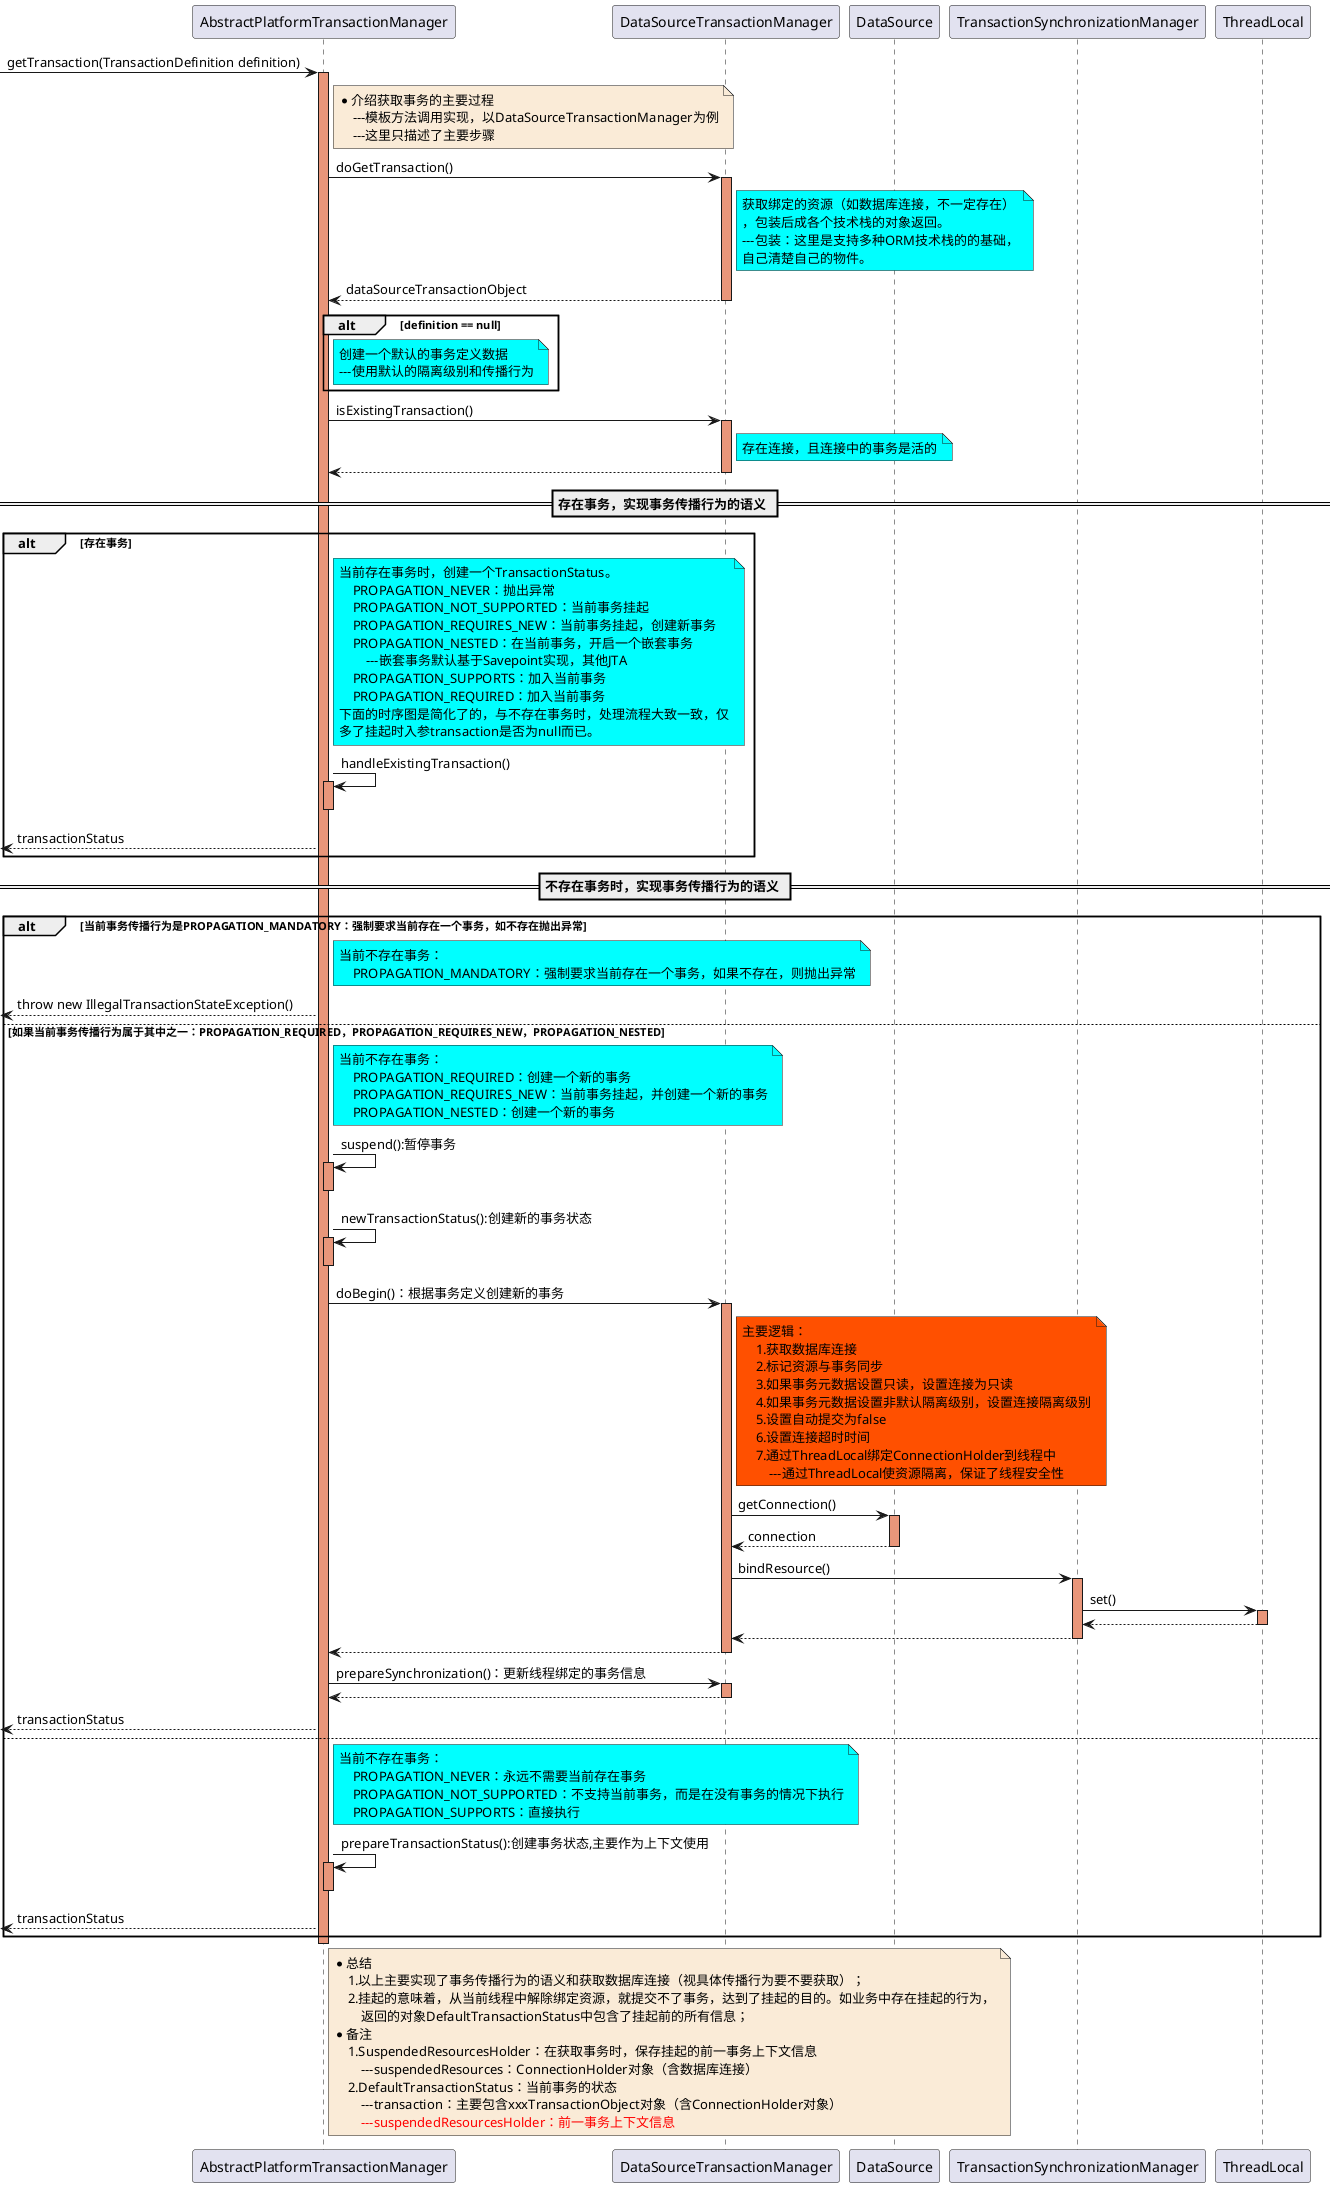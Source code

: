 @startuml
-> AbstractPlatformTransactionManager: getTransaction(TransactionDefinition definition)
activate AbstractPlatformTransactionManager #DarkSalmon

note right of AbstractPlatformTransactionManager #FAEBD7
    *介绍获取事务的主要过程
        ---模板方法调用实现，以DataSourceTransactionManager为例
        ---这里只描述了主要步骤
end note

    AbstractPlatformTransactionManager -> DataSourceTransactionManager : doGetTransaction()
    activate DataSourceTransactionManager #DarkSalmon
        note right of DataSourceTransactionManager #aqua
            获取绑定的资源（如数据库连接，不一定存在）
            ，包装后成各个技术栈的对象返回。
            ---包装：这里是支持多种ORM技术栈的的基础，
            自己清楚自己的物件。
        end note

    DataSourceTransactionManager --> AbstractPlatformTransactionManager : dataSourceTransactionObject
    deactivate DataSourceTransactionManager

    alt definition == null
        note right of AbstractPlatformTransactionManager #aqua
            创建一个默认的事务定义数据
            ---使用默认的隔离级别和传播行为
        end note
    end

    AbstractPlatformTransactionManager -> DataSourceTransactionManager : isExistingTransaction()
    activate DataSourceTransactionManager #DarkSalmon
        note right of DataSourceTransactionManager #aqua
            存在连接，且连接中的事务是活的
        end note
    DataSourceTransactionManager --> AbstractPlatformTransactionManager
    deactivate DataSourceTransactionManager
== 存在事务，实现事务传播行为的语义 ==
    alt 存在事务
        note right of AbstractPlatformTransactionManager #aqua
            当前存在事务时，创建一个TransactionStatus。
                PROPAGATION_NEVER：抛出异常
                PROPAGATION_NOT_SUPPORTED：当前事务挂起
                PROPAGATION_REQUIRES_NEW：当前事务挂起，创建新事务
                PROPAGATION_NESTED：在当前事务，开启一个嵌套事务
                    ---嵌套事务默认基于Savepoint实现，其他JTA
                PROPAGATION_SUPPORTS：加入当前事务
                PROPAGATION_REQUIRED：加入当前事务
            下面的时序图是简化了的，与不存在事务时，处理流程大致一致，仅
            多了挂起时入参transaction是否为null而已。
        end note

        AbstractPlatformTransactionManager -> AbstractPlatformTransactionManager : handleExistingTransaction()
        activate AbstractPlatformTransactionManager #DarkSalmon
        deactivate AbstractPlatformTransactionManager
<-- AbstractPlatformTransactionManager: transactionStatus
    end

== 不存在事务时，实现事务传播行为的语义 ==

    alt 当前事务传播行为是PROPAGATION_MANDATORY：强制要求当前存在一个事务，如不存在抛出异常
        note right of AbstractPlatformTransactionManager #aqua
            当前不存在事务：
                PROPAGATION_MANDATORY：强制要求当前存在一个事务，如果不存在，则抛出异常
        end note
        <-- AbstractPlatformTransactionManager: throw new IllegalTransactionStateException()
    else 如果当前事务传播行为属于其中之一：PROPAGATION_REQUIRED，PROPAGATION_REQUIRES_NEW，PROPAGATION_NESTED
        note right of AbstractPlatformTransactionManager #aqua
            当前不存在事务：
                PROPAGATION_REQUIRED：创建一个新的事务
                PROPAGATION_REQUIRES_NEW：当前事务挂起，并创建一个新的事务
                PROPAGATION_NESTED：创建一个新的事务
        end note

        AbstractPlatformTransactionManager -> AbstractPlatformTransactionManager : suspend():暂停事务
        activate AbstractPlatformTransactionManager #DarkSalmon
        deactivate AbstractPlatformTransactionManager

        AbstractPlatformTransactionManager -> AbstractPlatformTransactionManager : newTransactionStatus():创建新的事务状态
        activate AbstractPlatformTransactionManager #DarkSalmon
        deactivate AbstractPlatformTransactionManager

        AbstractPlatformTransactionManager -> DataSourceTransactionManager : doBegin()：根据事务定义创建新的事务
        activate DataSourceTransactionManager #DarkSalmon
            note right of DataSourceTransactionManager #FF5000
                主要逻辑：
                    1.获取数据库连接
                    2.标记资源与事务同步
                    3.如果事务元数据设置只读，设置连接为只读
                    4.如果事务元数据设置非默认隔离级别，设置连接隔离级别
                    5.设置自动提交为false
                    6.设置连接超时时间
                    7.通过ThreadLocal绑定ConnectionHolder到线程中
                        ---通过ThreadLocal使资源隔离，保证了线程安全性
            end note

            DataSourceTransactionManager -> DataSource : getConnection()
            activate DataSource #DarkSalmon
            DataSource --> DataSourceTransactionManager : connection
            deactivate DataSource

            DataSourceTransactionManager -> TransactionSynchronizationManager : bindResource()
            activate TransactionSynchronizationManager #DarkSalmon

                TransactionSynchronizationManager -> ThreadLocal : set()
                activate ThreadLocal #DarkSalmon
                ThreadLocal --> TransactionSynchronizationManager
                deactivate ThreadLocal

            TransactionSynchronizationManager --> DataSourceTransactionManager
            deactivate TransactionSynchronizationManager

        DataSourceTransactionManager --> AbstractPlatformTransactionManager
        deactivate DataSourceTransactionManager

        AbstractPlatformTransactionManager -> DataSourceTransactionManager : prepareSynchronization()：更新线程绑定的事务信息
        activate DataSourceTransactionManager #DarkSalmon
        DataSourceTransactionManager --> AbstractPlatformTransactionManager
        deactivate DataSourceTransactionManager
<-- AbstractPlatformTransactionManager: transactionStatus
    else
        note right of AbstractPlatformTransactionManager #aqua
            当前不存在事务：
                PROPAGATION_NEVER：永远不需要当前存在事务
                PROPAGATION_NOT_SUPPORTED：不支持当前事务，而是在没有事务的情况下执行
                PROPAGATION_SUPPORTS：直接执行
        end note
        AbstractPlatformTransactionManager -> AbstractPlatformTransactionManager : prepareTransactionStatus():创建事务状态,主要作为上下文使用
        activate AbstractPlatformTransactionManager #DarkSalmon
        deactivate AbstractPlatformTransactionManager
<-- AbstractPlatformTransactionManager: transactionStatus

    end

deactivate AbstractPlatformTransactionManager

note right of AbstractPlatformTransactionManager #FAEBD7
    *总结
        1.以上主要实现了事务传播行为的语义和获取数据库连接（视具体传播行为要不要获取）；
        2.挂起的意味着，从当前线程中解除绑定资源，就提交不了事务，达到了挂起的目的。如业务中存在挂起的行为，
            返回的对象DefaultTransactionStatus中包含了挂起前的所有信息；
    *备注
        1.SuspendedResourcesHolder：在获取事务时，保存挂起的前一事务上下文信息
            ---suspendedResources：ConnectionHolder对象（含数据库连接）
        2.DefaultTransactionStatus：当前事务的状态
            ---transaction：主要包含xxxTransactionObject对象（含ConnectionHolder对象）
            <font color=red>---suspendedResourcesHolder：前一事务上下文信息</font>
end note

@enduml